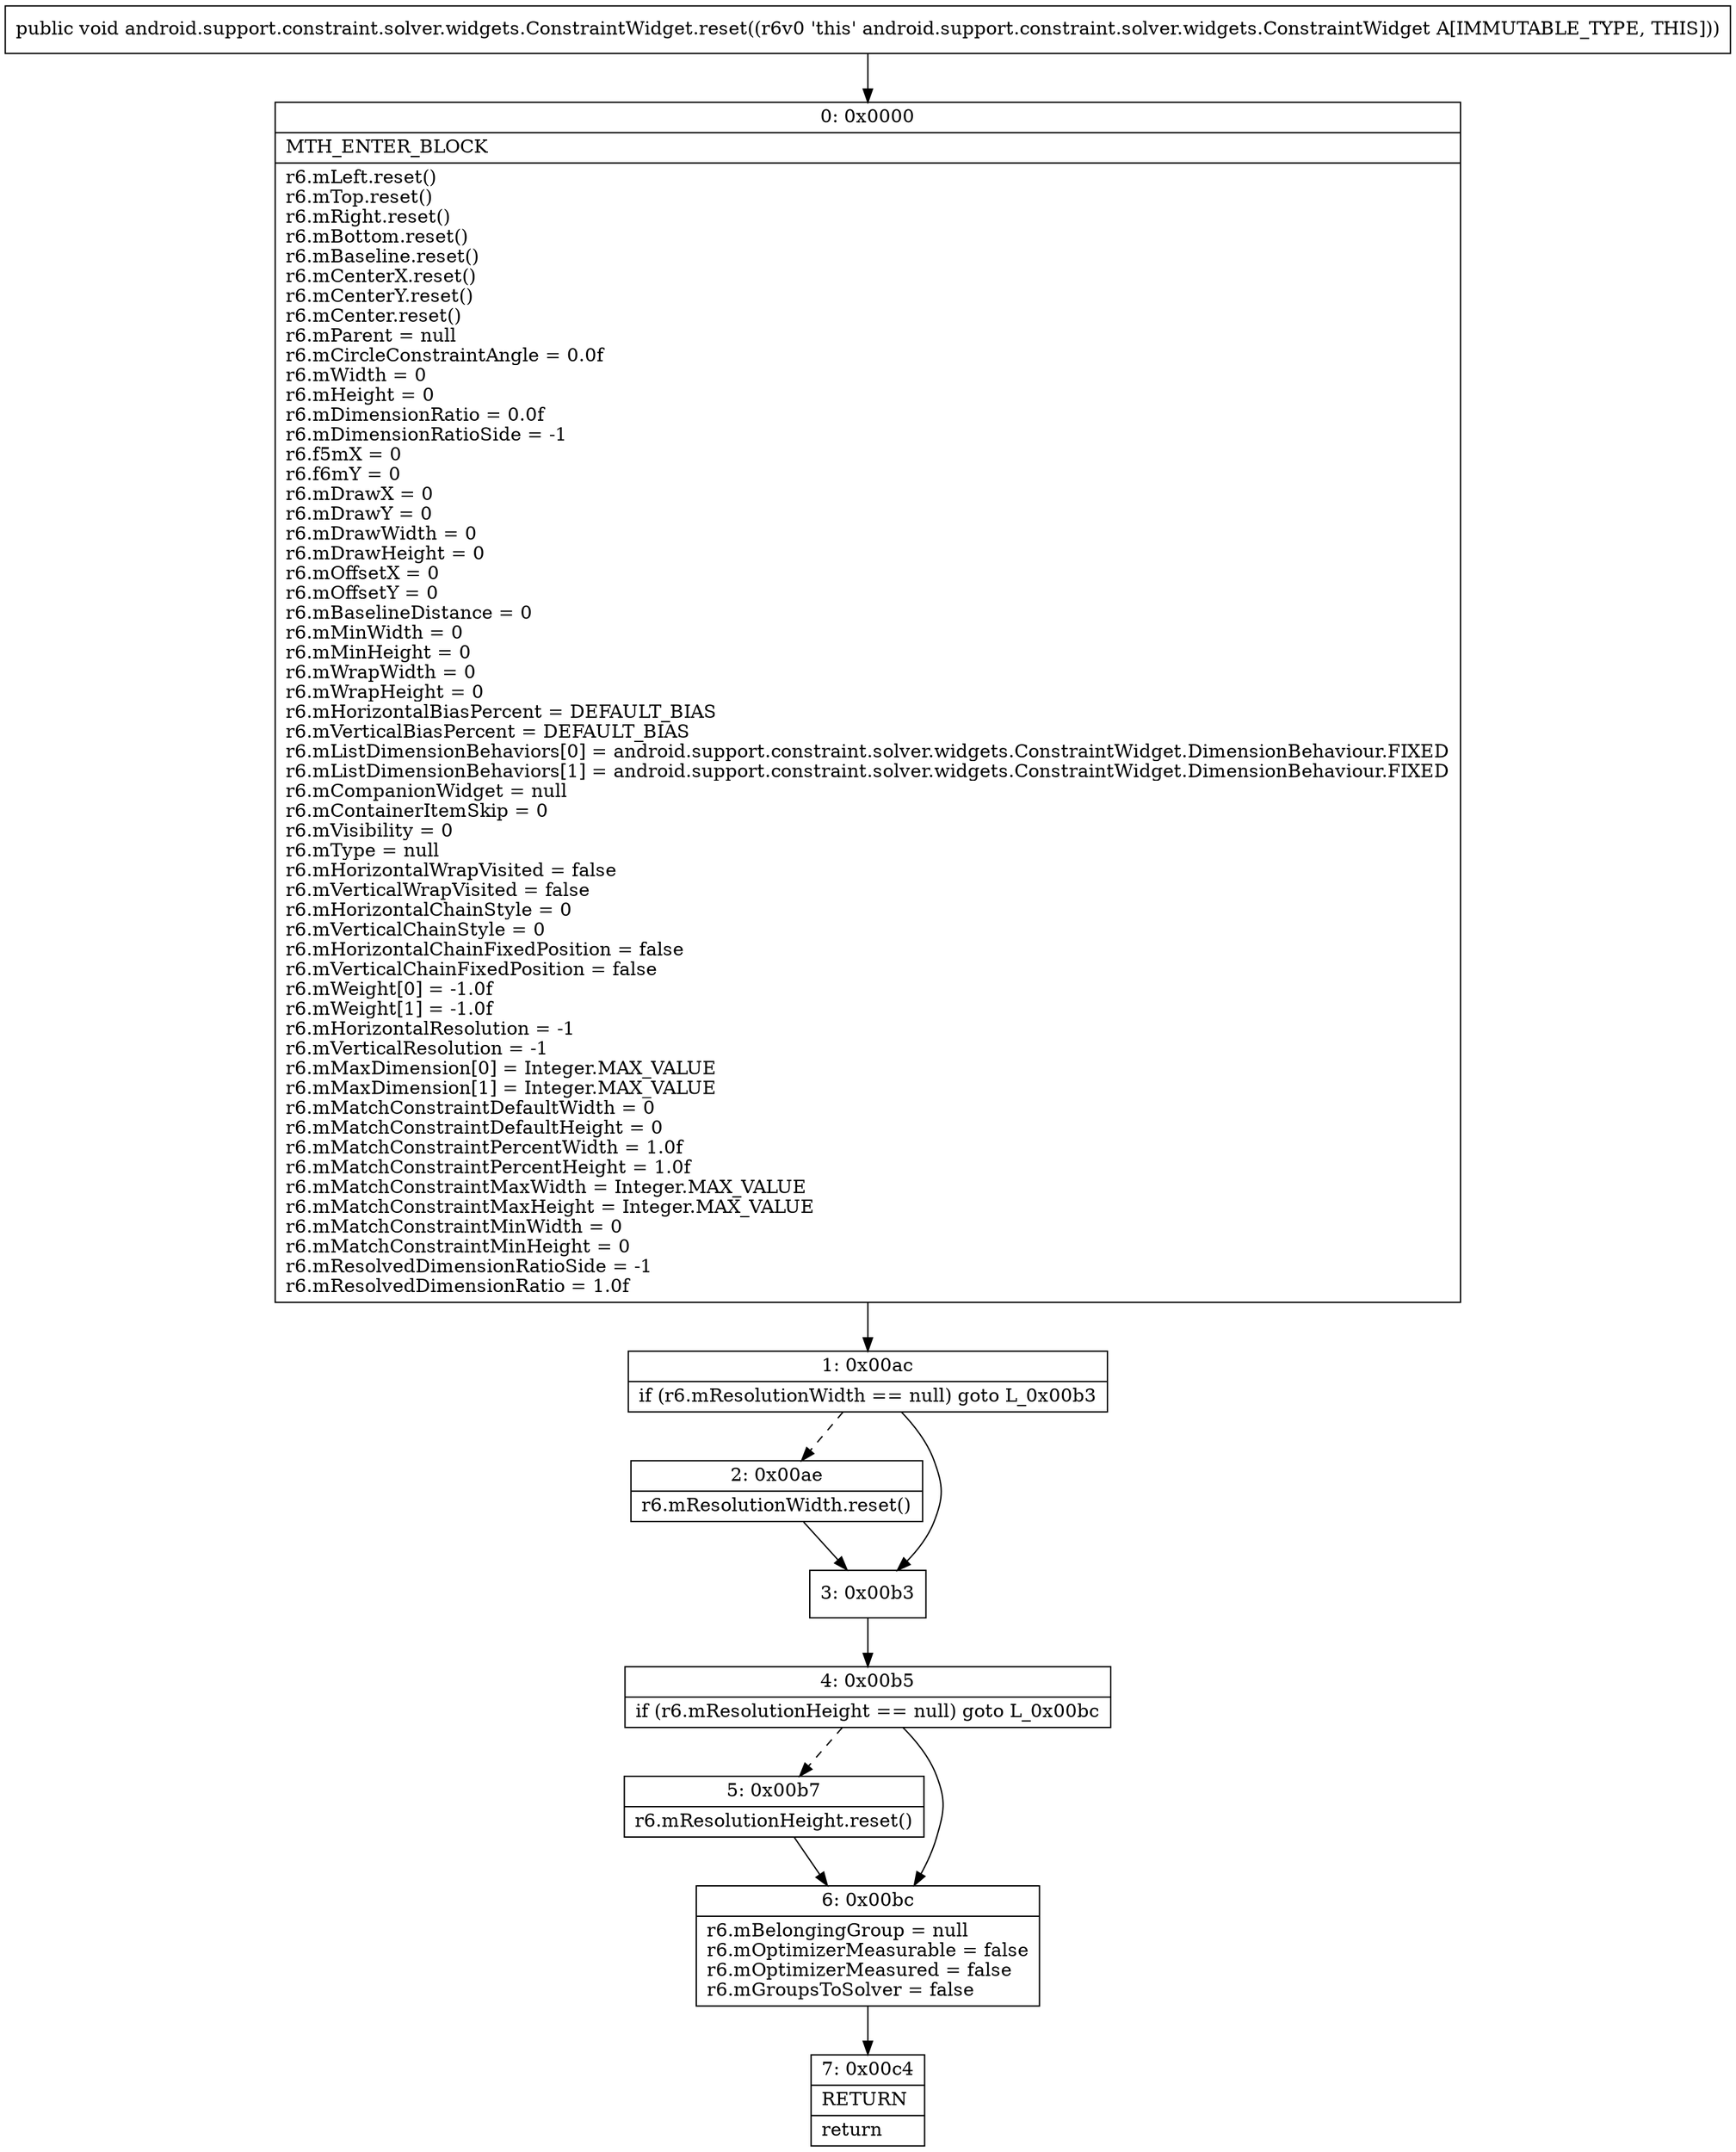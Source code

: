 digraph "CFG forandroid.support.constraint.solver.widgets.ConstraintWidget.reset()V" {
Node_0 [shape=record,label="{0\:\ 0x0000|MTH_ENTER_BLOCK\l|r6.mLeft.reset()\lr6.mTop.reset()\lr6.mRight.reset()\lr6.mBottom.reset()\lr6.mBaseline.reset()\lr6.mCenterX.reset()\lr6.mCenterY.reset()\lr6.mCenter.reset()\lr6.mParent = null\lr6.mCircleConstraintAngle = 0.0f\lr6.mWidth = 0\lr6.mHeight = 0\lr6.mDimensionRatio = 0.0f\lr6.mDimensionRatioSide = \-1\lr6.f5mX = 0\lr6.f6mY = 0\lr6.mDrawX = 0\lr6.mDrawY = 0\lr6.mDrawWidth = 0\lr6.mDrawHeight = 0\lr6.mOffsetX = 0\lr6.mOffsetY = 0\lr6.mBaselineDistance = 0\lr6.mMinWidth = 0\lr6.mMinHeight = 0\lr6.mWrapWidth = 0\lr6.mWrapHeight = 0\lr6.mHorizontalBiasPercent = DEFAULT_BIAS\lr6.mVerticalBiasPercent = DEFAULT_BIAS\lr6.mListDimensionBehaviors[0] = android.support.constraint.solver.widgets.ConstraintWidget.DimensionBehaviour.FIXED\lr6.mListDimensionBehaviors[1] = android.support.constraint.solver.widgets.ConstraintWidget.DimensionBehaviour.FIXED\lr6.mCompanionWidget = null\lr6.mContainerItemSkip = 0\lr6.mVisibility = 0\lr6.mType = null\lr6.mHorizontalWrapVisited = false\lr6.mVerticalWrapVisited = false\lr6.mHorizontalChainStyle = 0\lr6.mVerticalChainStyle = 0\lr6.mHorizontalChainFixedPosition = false\lr6.mVerticalChainFixedPosition = false\lr6.mWeight[0] = \-1.0f\lr6.mWeight[1] = \-1.0f\lr6.mHorizontalResolution = \-1\lr6.mVerticalResolution = \-1\lr6.mMaxDimension[0] = Integer.MAX_VALUE\lr6.mMaxDimension[1] = Integer.MAX_VALUE\lr6.mMatchConstraintDefaultWidth = 0\lr6.mMatchConstraintDefaultHeight = 0\lr6.mMatchConstraintPercentWidth = 1.0f\lr6.mMatchConstraintPercentHeight = 1.0f\lr6.mMatchConstraintMaxWidth = Integer.MAX_VALUE\lr6.mMatchConstraintMaxHeight = Integer.MAX_VALUE\lr6.mMatchConstraintMinWidth = 0\lr6.mMatchConstraintMinHeight = 0\lr6.mResolvedDimensionRatioSide = \-1\lr6.mResolvedDimensionRatio = 1.0f\l}"];
Node_1 [shape=record,label="{1\:\ 0x00ac|if (r6.mResolutionWidth == null) goto L_0x00b3\l}"];
Node_2 [shape=record,label="{2\:\ 0x00ae|r6.mResolutionWidth.reset()\l}"];
Node_3 [shape=record,label="{3\:\ 0x00b3}"];
Node_4 [shape=record,label="{4\:\ 0x00b5|if (r6.mResolutionHeight == null) goto L_0x00bc\l}"];
Node_5 [shape=record,label="{5\:\ 0x00b7|r6.mResolutionHeight.reset()\l}"];
Node_6 [shape=record,label="{6\:\ 0x00bc|r6.mBelongingGroup = null\lr6.mOptimizerMeasurable = false\lr6.mOptimizerMeasured = false\lr6.mGroupsToSolver = false\l}"];
Node_7 [shape=record,label="{7\:\ 0x00c4|RETURN\l|return\l}"];
MethodNode[shape=record,label="{public void android.support.constraint.solver.widgets.ConstraintWidget.reset((r6v0 'this' android.support.constraint.solver.widgets.ConstraintWidget A[IMMUTABLE_TYPE, THIS])) }"];
MethodNode -> Node_0;
Node_0 -> Node_1;
Node_1 -> Node_2[style=dashed];
Node_1 -> Node_3;
Node_2 -> Node_3;
Node_3 -> Node_4;
Node_4 -> Node_5[style=dashed];
Node_4 -> Node_6;
Node_5 -> Node_6;
Node_6 -> Node_7;
}

